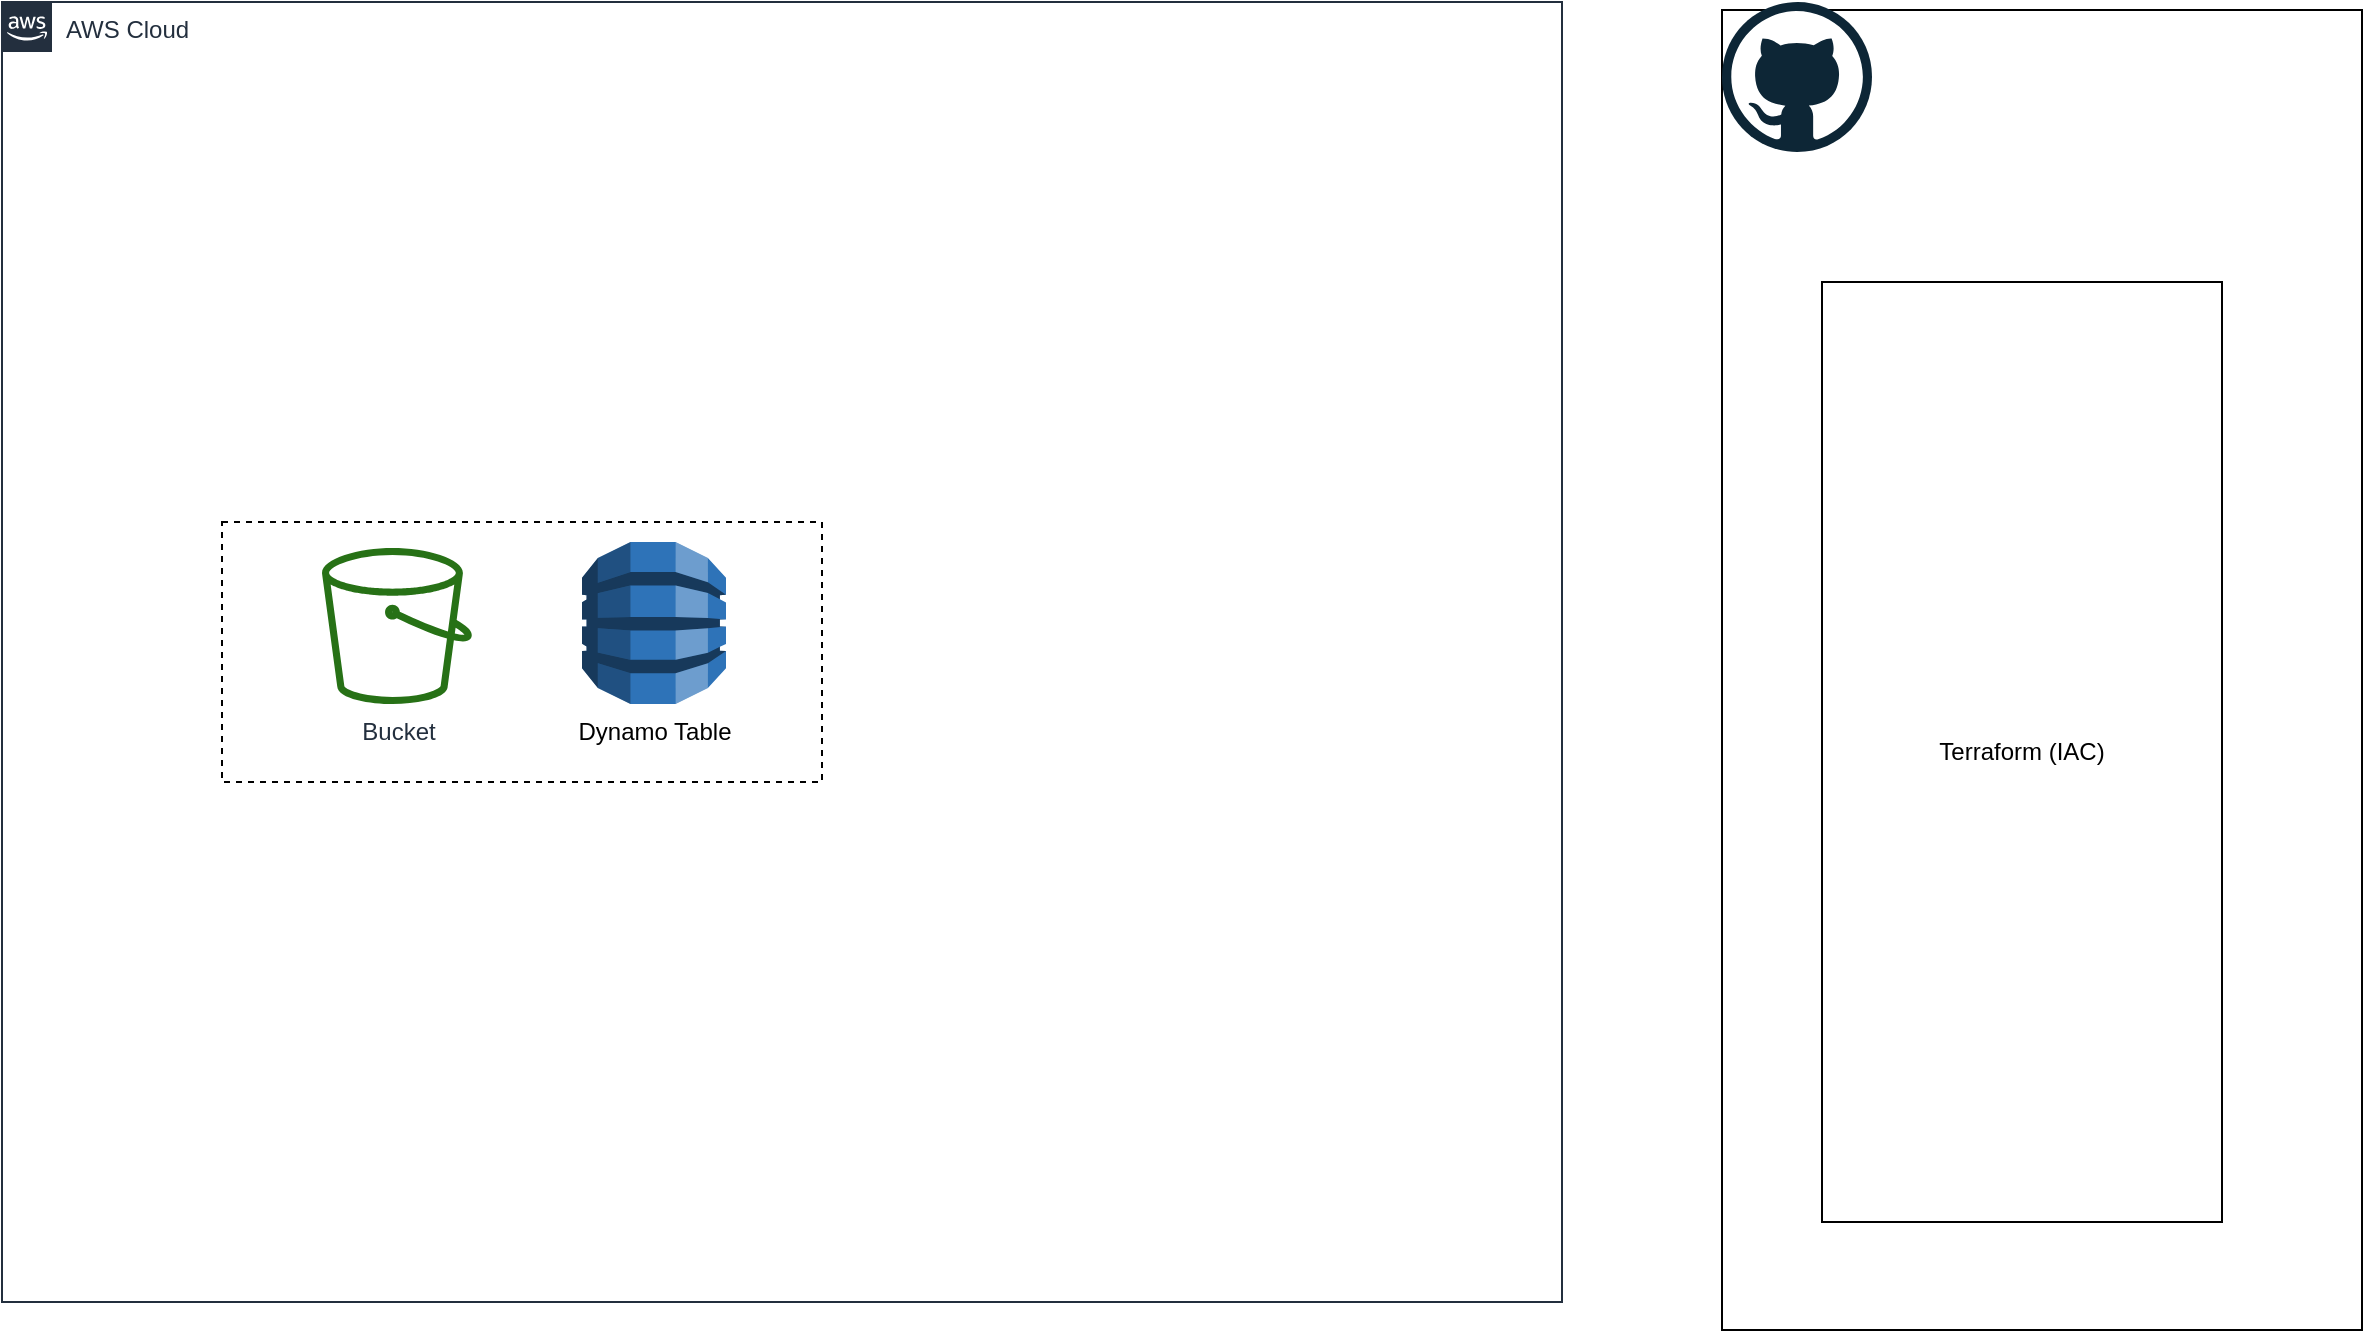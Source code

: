 <mxfile version="20.2.3" type="device"><diagram id="Ht1M8jgEwFfnCIfOTk4-" name="Page-1"><mxGraphModel dx="1574" dy="1224" grid="1" gridSize="10" guides="1" tooltips="1" connect="1" arrows="1" fold="1" page="1" pageScale="1" pageWidth="1169" pageHeight="827" math="0" shadow="0"><root><mxCell id="0"/><mxCell id="1" parent="0"/><mxCell id="UEzPUAAOIrF-is8g5C7q-74" value="AWS Cloud" style="points=[[0,0],[0.25,0],[0.5,0],[0.75,0],[1,0],[1,0.25],[1,0.5],[1,0.75],[1,1],[0.75,1],[0.5,1],[0.25,1],[0,1],[0,0.75],[0,0.5],[0,0.25]];outlineConnect=0;gradientColor=none;html=1;whiteSpace=wrap;fontSize=12;fontStyle=0;shape=mxgraph.aws4.group;grIcon=mxgraph.aws4.group_aws_cloud_alt;strokeColor=#232F3E;fillColor=none;verticalAlign=top;align=left;spacingLeft=30;fontColor=#232F3E;dashed=0;labelBackgroundColor=#ffffff;container=1;pointerEvents=0;collapsible=0;recursiveResize=0;" parent="1" vertex="1"><mxGeometry x="50" y="80" width="780" height="650" as="geometry"/></mxCell><mxCell id="UEzPUAAOIrF-is8g5C7q-107" value="" style="rounded=0;whiteSpace=wrap;html=1;labelBackgroundColor=none;fillColor=none;dashed=1;container=1;pointerEvents=0;collapsible=0;recursiveResize=0;" parent="UEzPUAAOIrF-is8g5C7q-74" vertex="1"><mxGeometry x="110" y="260" width="300" height="130" as="geometry"/></mxCell><mxCell id="_C8f9qQ-yq8HeJV5NsGL-4" value="Dynamo Table" style="outlineConnect=0;dashed=0;verticalLabelPosition=bottom;verticalAlign=top;align=center;html=1;shape=mxgraph.aws3.dynamo_db;fillColor=#2E73B8;gradientColor=none;" vertex="1" parent="UEzPUAAOIrF-is8g5C7q-107"><mxGeometry x="180" y="10" width="72" height="81" as="geometry"/></mxCell><mxCell id="UEzPUAAOIrF-is8g5C7q-98" value="Bucket" style="outlineConnect=0;fontColor=#232F3E;gradientColor=none;fillColor=#277116;strokeColor=none;dashed=0;verticalLabelPosition=bottom;verticalAlign=top;align=center;html=1;fontSize=12;fontStyle=0;aspect=fixed;pointerEvents=1;shape=mxgraph.aws4.bucket;labelBackgroundColor=#ffffff;" parent="UEzPUAAOIrF-is8g5C7q-107" vertex="1"><mxGeometry x="50" y="13" width="75" height="78" as="geometry"/></mxCell><mxCell id="_C8f9qQ-yq8HeJV5NsGL-1" value="" style="rounded=0;whiteSpace=wrap;html=1;fillColor=none;" vertex="1" parent="1"><mxGeometry x="910" y="84" width="320" height="660" as="geometry"/></mxCell><mxCell id="_C8f9qQ-yq8HeJV5NsGL-3" value="" style="dashed=0;outlineConnect=0;html=1;align=center;labelPosition=center;verticalLabelPosition=bottom;verticalAlign=top;shape=mxgraph.weblogos.github;fillColor=none;" vertex="1" parent="1"><mxGeometry x="910" y="80" width="75" height="75" as="geometry"/></mxCell><mxCell id="_C8f9qQ-yq8HeJV5NsGL-5" value="Terraform (IAC)" style="rounded=0;whiteSpace=wrap;html=1;fillColor=none;" vertex="1" parent="1"><mxGeometry x="960" y="220" width="200" height="470" as="geometry"/></mxCell></root></mxGraphModel></diagram></mxfile>
